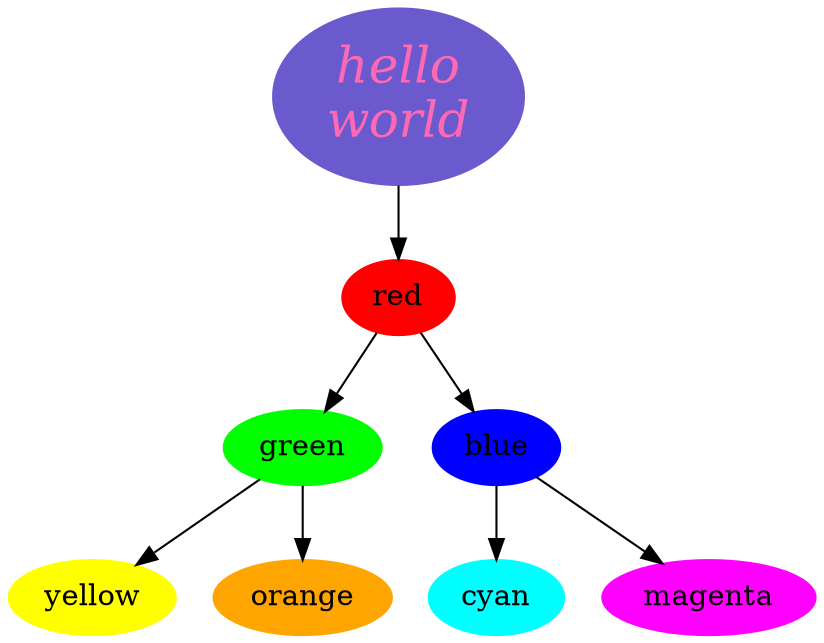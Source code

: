 digraph G {
	xyz [label = "hello\nworld",color="slateblue",fontsize=24,fontname="Palatino-Italic",style=filled,fontcolor="hotpink"];
	node [style=filled];
	red [color=red];
	green [color=green];
	blue [color=blue,fontcolor=black];
	cyan [color=cyan];
	magenta [color=magenta];
	yellow [color=yellow];
	orange [color=orange];
	xyz -> red;
	red -> green;
	red -> blue;
	blue -> cyan;
	blue -> magenta;
	green -> yellow;
	green -> orange;
}
